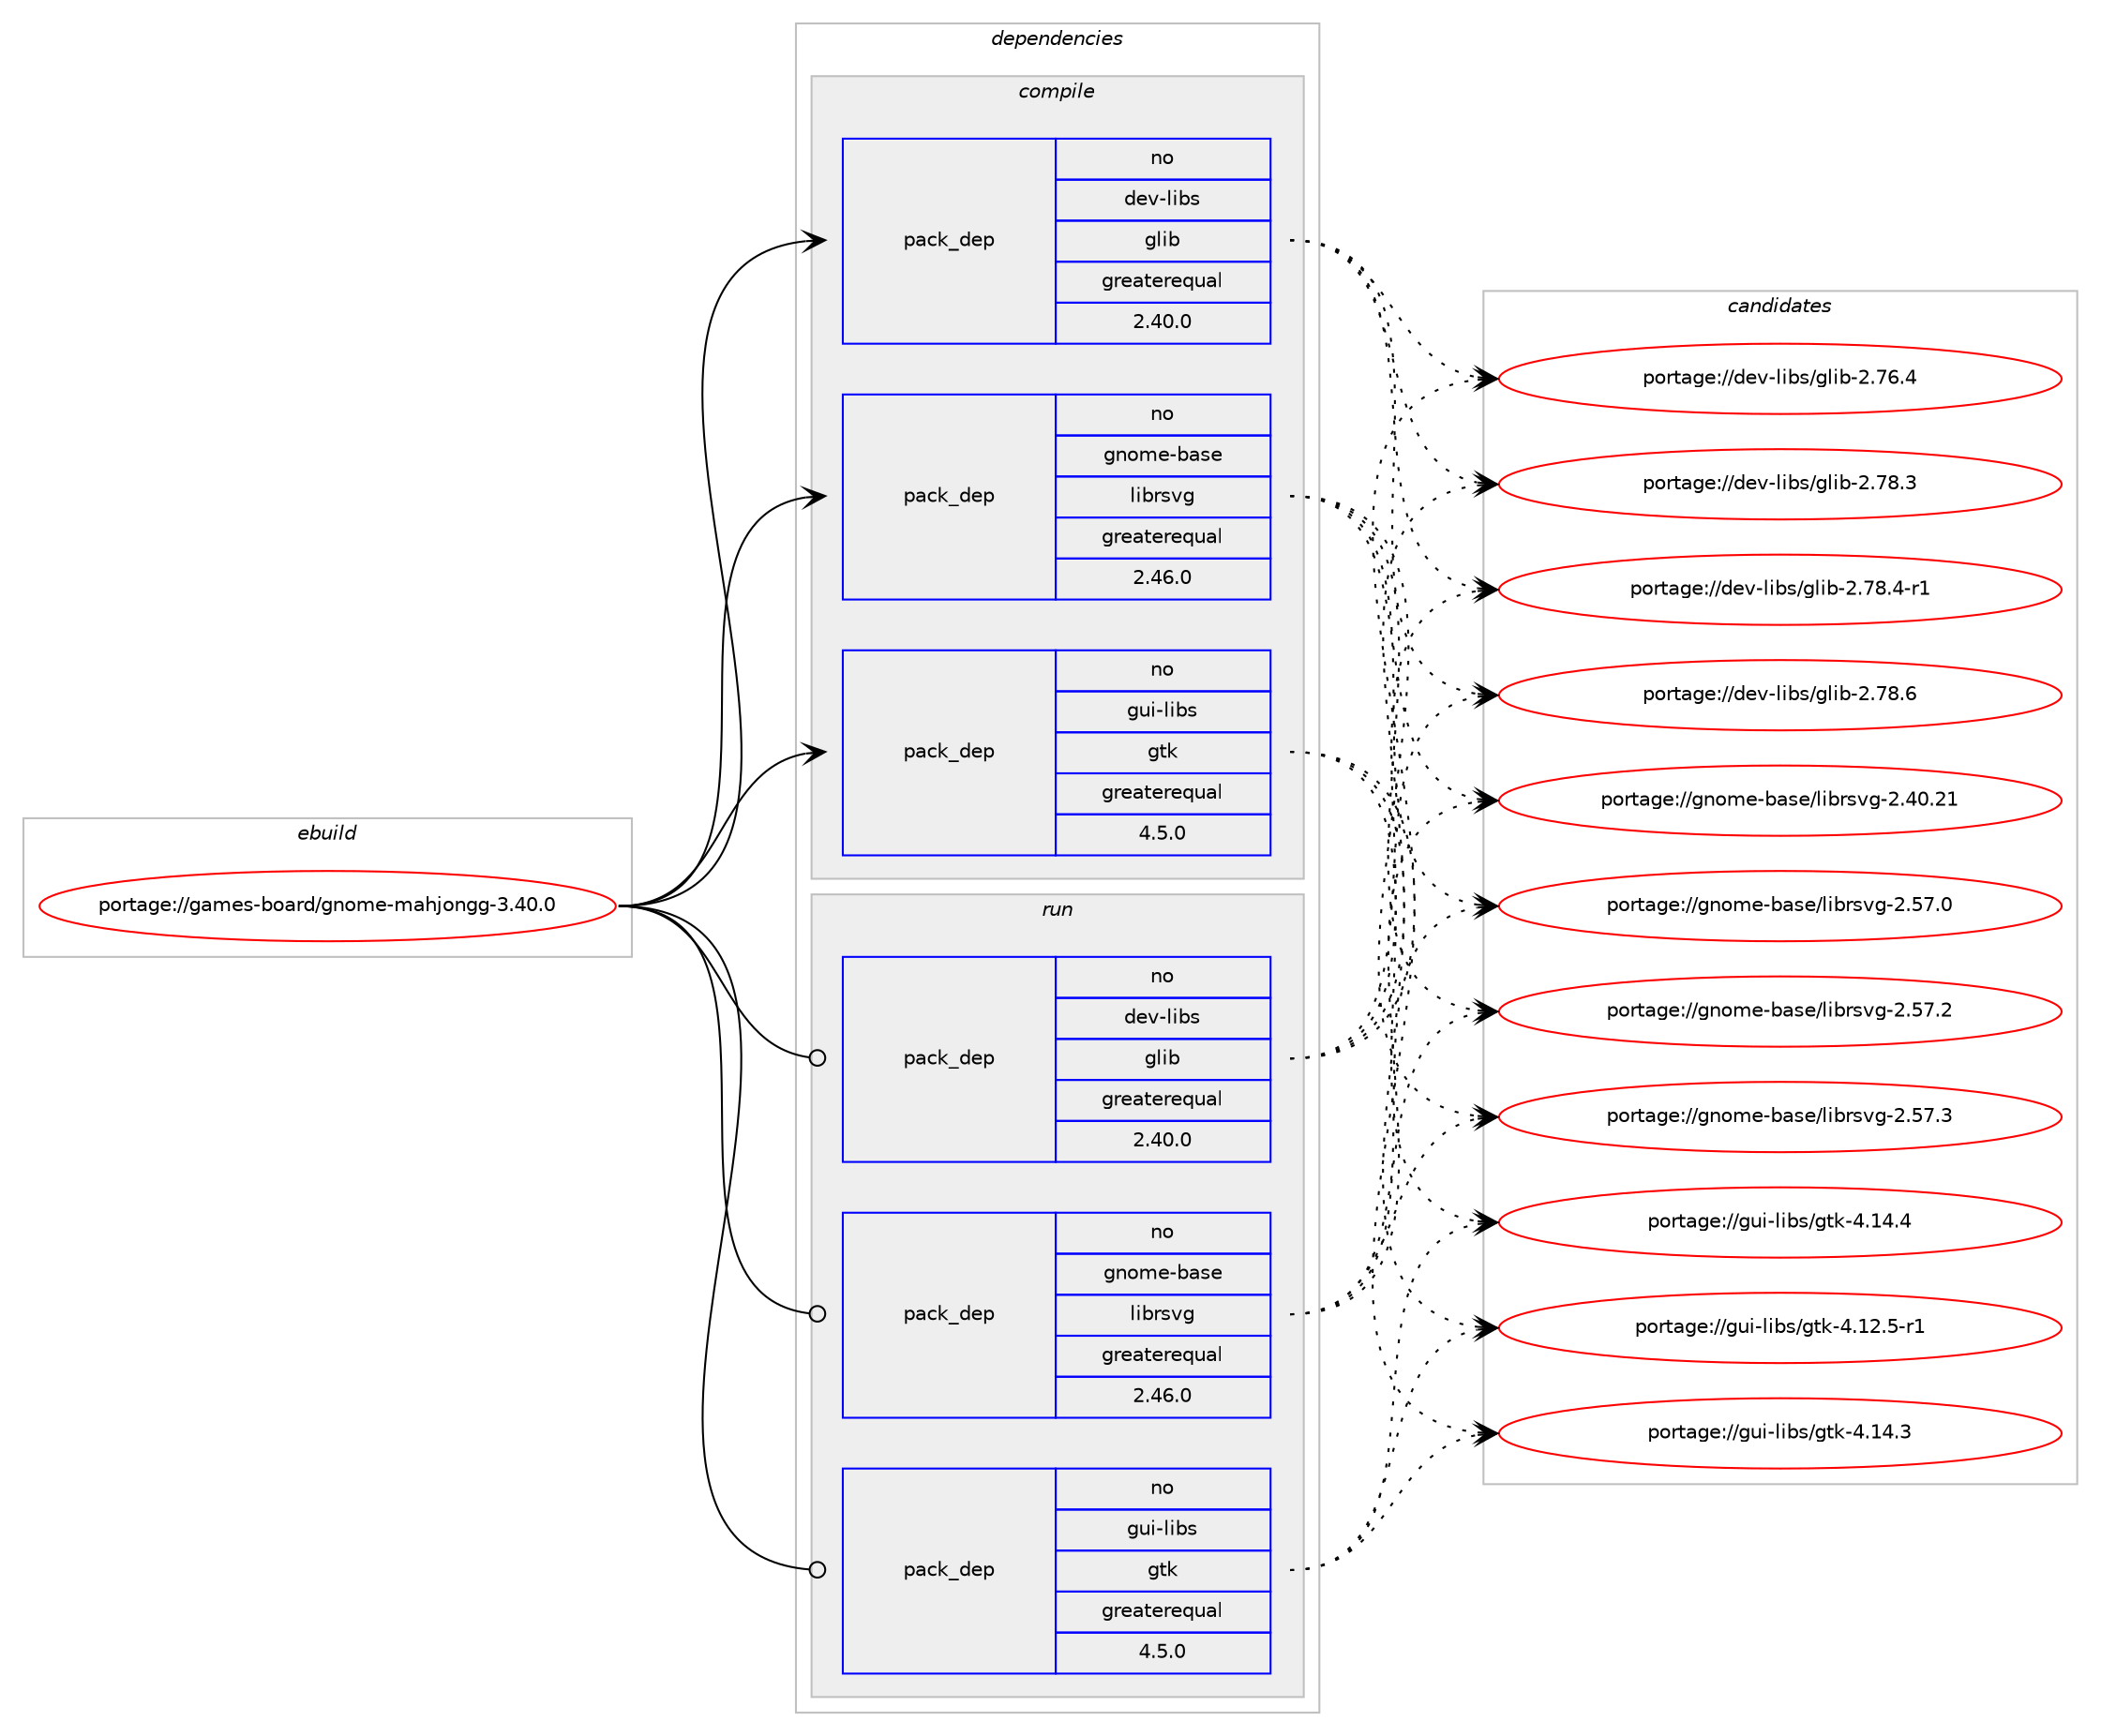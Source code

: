 digraph prolog {

# *************
# Graph options
# *************

newrank=true;
concentrate=true;
compound=true;
graph [rankdir=LR,fontname=Helvetica,fontsize=10,ranksep=1.5];#, ranksep=2.5, nodesep=0.2];
edge  [arrowhead=vee];
node  [fontname=Helvetica,fontsize=10];

# **********
# The ebuild
# **********

subgraph cluster_leftcol {
color=gray;
rank=same;
label=<<i>ebuild</i>>;
id [label="portage://games-board/gnome-mahjongg-3.40.0", color=red, width=4, href="../games-board/gnome-mahjongg-3.40.0.svg"];
}

# ****************
# The dependencies
# ****************

subgraph cluster_midcol {
color=gray;
label=<<i>dependencies</i>>;
subgraph cluster_compile {
fillcolor="#eeeeee";
style=filled;
label=<<i>compile</i>>;
subgraph pack51411 {
dependency114394 [label=<<TABLE BORDER="0" CELLBORDER="1" CELLSPACING="0" CELLPADDING="4" WIDTH="220"><TR><TD ROWSPAN="6" CELLPADDING="30">pack_dep</TD></TR><TR><TD WIDTH="110">no</TD></TR><TR><TD>dev-libs</TD></TR><TR><TD>glib</TD></TR><TR><TD>greaterequal</TD></TR><TR><TD>2.40.0</TD></TR></TABLE>>, shape=none, color=blue];
}
id:e -> dependency114394:w [weight=20,style="solid",arrowhead="vee"];
subgraph pack51412 {
dependency114395 [label=<<TABLE BORDER="0" CELLBORDER="1" CELLSPACING="0" CELLPADDING="4" WIDTH="220"><TR><TD ROWSPAN="6" CELLPADDING="30">pack_dep</TD></TR><TR><TD WIDTH="110">no</TD></TR><TR><TD>gnome-base</TD></TR><TR><TD>librsvg</TD></TR><TR><TD>greaterequal</TD></TR><TR><TD>2.46.0</TD></TR></TABLE>>, shape=none, color=blue];
}
id:e -> dependency114395:w [weight=20,style="solid",arrowhead="vee"];
# *** BEGIN UNKNOWN DEPENDENCY TYPE (TODO) ***
# id -> package_dependency(portage://games-board/gnome-mahjongg-3.40.0,install,no,gnome-base,librsvg,none,[,,],[slot(2)],[use(enable(vala),none)])
# *** END UNKNOWN DEPENDENCY TYPE (TODO) ***

subgraph pack51413 {
dependency114396 [label=<<TABLE BORDER="0" CELLBORDER="1" CELLSPACING="0" CELLPADDING="4" WIDTH="220"><TR><TD ROWSPAN="6" CELLPADDING="30">pack_dep</TD></TR><TR><TD WIDTH="110">no</TD></TR><TR><TD>gui-libs</TD></TR><TR><TD>gtk</TD></TR><TR><TD>greaterequal</TD></TR><TR><TD>4.5.0</TD></TR></TABLE>>, shape=none, color=blue];
}
id:e -> dependency114396:w [weight=20,style="solid",arrowhead="vee"];
# *** BEGIN UNKNOWN DEPENDENCY TYPE (TODO) ***
# id -> package_dependency(portage://games-board/gnome-mahjongg-3.40.0,install,no,gui-libs,libadwaita,none,[,,],[slot(1)],[])
# *** END UNKNOWN DEPENDENCY TYPE (TODO) ***

}
subgraph cluster_compileandrun {
fillcolor="#eeeeee";
style=filled;
label=<<i>compile and run</i>>;
}
subgraph cluster_run {
fillcolor="#eeeeee";
style=filled;
label=<<i>run</i>>;
subgraph pack51414 {
dependency114397 [label=<<TABLE BORDER="0" CELLBORDER="1" CELLSPACING="0" CELLPADDING="4" WIDTH="220"><TR><TD ROWSPAN="6" CELLPADDING="30">pack_dep</TD></TR><TR><TD WIDTH="110">no</TD></TR><TR><TD>dev-libs</TD></TR><TR><TD>glib</TD></TR><TR><TD>greaterequal</TD></TR><TR><TD>2.40.0</TD></TR></TABLE>>, shape=none, color=blue];
}
id:e -> dependency114397:w [weight=20,style="solid",arrowhead="odot"];
subgraph pack51415 {
dependency114398 [label=<<TABLE BORDER="0" CELLBORDER="1" CELLSPACING="0" CELLPADDING="4" WIDTH="220"><TR><TD ROWSPAN="6" CELLPADDING="30">pack_dep</TD></TR><TR><TD WIDTH="110">no</TD></TR><TR><TD>gnome-base</TD></TR><TR><TD>librsvg</TD></TR><TR><TD>greaterequal</TD></TR><TR><TD>2.46.0</TD></TR></TABLE>>, shape=none, color=blue];
}
id:e -> dependency114398:w [weight=20,style="solid",arrowhead="odot"];
subgraph pack51416 {
dependency114399 [label=<<TABLE BORDER="0" CELLBORDER="1" CELLSPACING="0" CELLPADDING="4" WIDTH="220"><TR><TD ROWSPAN="6" CELLPADDING="30">pack_dep</TD></TR><TR><TD WIDTH="110">no</TD></TR><TR><TD>gui-libs</TD></TR><TR><TD>gtk</TD></TR><TR><TD>greaterequal</TD></TR><TR><TD>4.5.0</TD></TR></TABLE>>, shape=none, color=blue];
}
id:e -> dependency114399:w [weight=20,style="solid",arrowhead="odot"];
# *** BEGIN UNKNOWN DEPENDENCY TYPE (TODO) ***
# id -> package_dependency(portage://games-board/gnome-mahjongg-3.40.0,run,no,gui-libs,libadwaita,none,[,,],[slot(1)],[])
# *** END UNKNOWN DEPENDENCY TYPE (TODO) ***

}
}

# **************
# The candidates
# **************

subgraph cluster_choices {
rank=same;
color=gray;
label=<<i>candidates</i>>;

subgraph choice51411 {
color=black;
nodesep=1;
choice1001011184510810598115471031081059845504655544652 [label="portage://dev-libs/glib-2.76.4", color=red, width=4,href="../dev-libs/glib-2.76.4.svg"];
choice1001011184510810598115471031081059845504655564651 [label="portage://dev-libs/glib-2.78.3", color=red, width=4,href="../dev-libs/glib-2.78.3.svg"];
choice10010111845108105981154710310810598455046555646524511449 [label="portage://dev-libs/glib-2.78.4-r1", color=red, width=4,href="../dev-libs/glib-2.78.4-r1.svg"];
choice1001011184510810598115471031081059845504655564654 [label="portage://dev-libs/glib-2.78.6", color=red, width=4,href="../dev-libs/glib-2.78.6.svg"];
dependency114394:e -> choice1001011184510810598115471031081059845504655544652:w [style=dotted,weight="100"];
dependency114394:e -> choice1001011184510810598115471031081059845504655564651:w [style=dotted,weight="100"];
dependency114394:e -> choice10010111845108105981154710310810598455046555646524511449:w [style=dotted,weight="100"];
dependency114394:e -> choice1001011184510810598115471031081059845504655564654:w [style=dotted,weight="100"];
}
subgraph choice51412 {
color=black;
nodesep=1;
choice10311011110910145989711510147108105981141151181034550465248465049 [label="portage://gnome-base/librsvg-2.40.21", color=red, width=4,href="../gnome-base/librsvg-2.40.21.svg"];
choice103110111109101459897115101471081059811411511810345504653554648 [label="portage://gnome-base/librsvg-2.57.0", color=red, width=4,href="../gnome-base/librsvg-2.57.0.svg"];
choice103110111109101459897115101471081059811411511810345504653554650 [label="portage://gnome-base/librsvg-2.57.2", color=red, width=4,href="../gnome-base/librsvg-2.57.2.svg"];
choice103110111109101459897115101471081059811411511810345504653554651 [label="portage://gnome-base/librsvg-2.57.3", color=red, width=4,href="../gnome-base/librsvg-2.57.3.svg"];
dependency114395:e -> choice10311011110910145989711510147108105981141151181034550465248465049:w [style=dotted,weight="100"];
dependency114395:e -> choice103110111109101459897115101471081059811411511810345504653554648:w [style=dotted,weight="100"];
dependency114395:e -> choice103110111109101459897115101471081059811411511810345504653554650:w [style=dotted,weight="100"];
dependency114395:e -> choice103110111109101459897115101471081059811411511810345504653554651:w [style=dotted,weight="100"];
}
subgraph choice51413 {
color=black;
nodesep=1;
choice103117105451081059811547103116107455246495046534511449 [label="portage://gui-libs/gtk-4.12.5-r1", color=red, width=4,href="../gui-libs/gtk-4.12.5-r1.svg"];
choice10311710545108105981154710311610745524649524651 [label="portage://gui-libs/gtk-4.14.3", color=red, width=4,href="../gui-libs/gtk-4.14.3.svg"];
choice10311710545108105981154710311610745524649524652 [label="portage://gui-libs/gtk-4.14.4", color=red, width=4,href="../gui-libs/gtk-4.14.4.svg"];
dependency114396:e -> choice103117105451081059811547103116107455246495046534511449:w [style=dotted,weight="100"];
dependency114396:e -> choice10311710545108105981154710311610745524649524651:w [style=dotted,weight="100"];
dependency114396:e -> choice10311710545108105981154710311610745524649524652:w [style=dotted,weight="100"];
}
subgraph choice51414 {
color=black;
nodesep=1;
choice1001011184510810598115471031081059845504655544652 [label="portage://dev-libs/glib-2.76.4", color=red, width=4,href="../dev-libs/glib-2.76.4.svg"];
choice1001011184510810598115471031081059845504655564651 [label="portage://dev-libs/glib-2.78.3", color=red, width=4,href="../dev-libs/glib-2.78.3.svg"];
choice10010111845108105981154710310810598455046555646524511449 [label="portage://dev-libs/glib-2.78.4-r1", color=red, width=4,href="../dev-libs/glib-2.78.4-r1.svg"];
choice1001011184510810598115471031081059845504655564654 [label="portage://dev-libs/glib-2.78.6", color=red, width=4,href="../dev-libs/glib-2.78.6.svg"];
dependency114397:e -> choice1001011184510810598115471031081059845504655544652:w [style=dotted,weight="100"];
dependency114397:e -> choice1001011184510810598115471031081059845504655564651:w [style=dotted,weight="100"];
dependency114397:e -> choice10010111845108105981154710310810598455046555646524511449:w [style=dotted,weight="100"];
dependency114397:e -> choice1001011184510810598115471031081059845504655564654:w [style=dotted,weight="100"];
}
subgraph choice51415 {
color=black;
nodesep=1;
choice10311011110910145989711510147108105981141151181034550465248465049 [label="portage://gnome-base/librsvg-2.40.21", color=red, width=4,href="../gnome-base/librsvg-2.40.21.svg"];
choice103110111109101459897115101471081059811411511810345504653554648 [label="portage://gnome-base/librsvg-2.57.0", color=red, width=4,href="../gnome-base/librsvg-2.57.0.svg"];
choice103110111109101459897115101471081059811411511810345504653554650 [label="portage://gnome-base/librsvg-2.57.2", color=red, width=4,href="../gnome-base/librsvg-2.57.2.svg"];
choice103110111109101459897115101471081059811411511810345504653554651 [label="portage://gnome-base/librsvg-2.57.3", color=red, width=4,href="../gnome-base/librsvg-2.57.3.svg"];
dependency114398:e -> choice10311011110910145989711510147108105981141151181034550465248465049:w [style=dotted,weight="100"];
dependency114398:e -> choice103110111109101459897115101471081059811411511810345504653554648:w [style=dotted,weight="100"];
dependency114398:e -> choice103110111109101459897115101471081059811411511810345504653554650:w [style=dotted,weight="100"];
dependency114398:e -> choice103110111109101459897115101471081059811411511810345504653554651:w [style=dotted,weight="100"];
}
subgraph choice51416 {
color=black;
nodesep=1;
choice103117105451081059811547103116107455246495046534511449 [label="portage://gui-libs/gtk-4.12.5-r1", color=red, width=4,href="../gui-libs/gtk-4.12.5-r1.svg"];
choice10311710545108105981154710311610745524649524651 [label="portage://gui-libs/gtk-4.14.3", color=red, width=4,href="../gui-libs/gtk-4.14.3.svg"];
choice10311710545108105981154710311610745524649524652 [label="portage://gui-libs/gtk-4.14.4", color=red, width=4,href="../gui-libs/gtk-4.14.4.svg"];
dependency114399:e -> choice103117105451081059811547103116107455246495046534511449:w [style=dotted,weight="100"];
dependency114399:e -> choice10311710545108105981154710311610745524649524651:w [style=dotted,weight="100"];
dependency114399:e -> choice10311710545108105981154710311610745524649524652:w [style=dotted,weight="100"];
}
}

}
